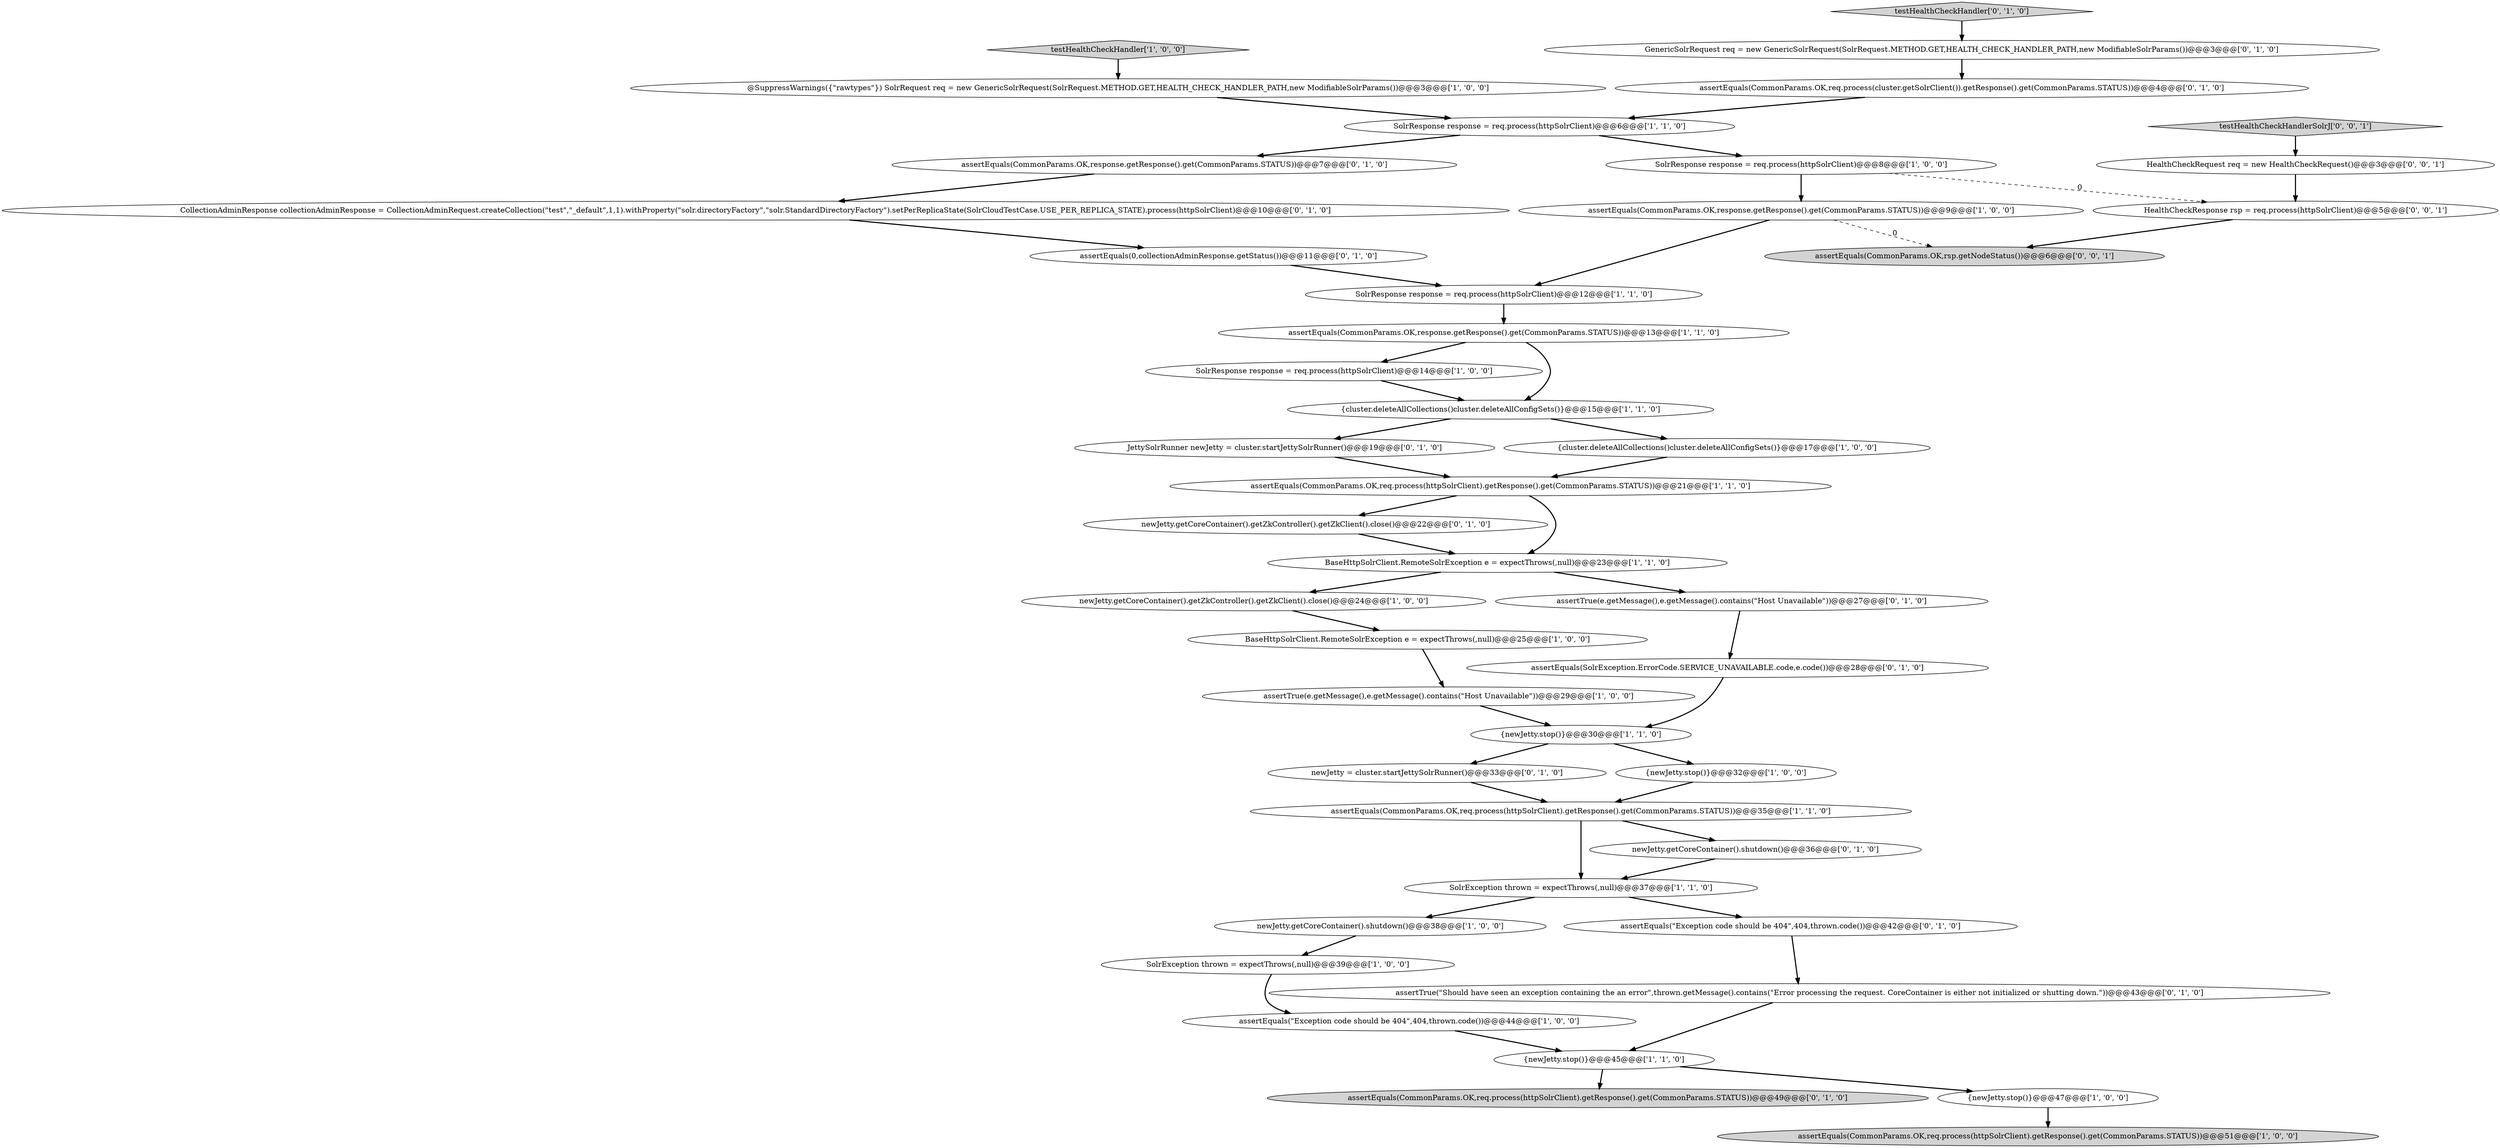 digraph {
16 [style = filled, label = "testHealthCheckHandler['1', '0', '0']", fillcolor = lightgray, shape = diamond image = "AAA0AAABBB1BBB"];
26 [style = filled, label = "newJetty.getCoreContainer().getZkController().getZkClient().close()@@@22@@@['0', '1', '0']", fillcolor = white, shape = ellipse image = "AAA0AAABBB2BBB"];
11 [style = filled, label = "SolrResponse response = req.process(httpSolrClient)@@@6@@@['1', '1', '0']", fillcolor = white, shape = ellipse image = "AAA0AAABBB1BBB"];
6 [style = filled, label = "SolrException thrown = expectThrows(,null)@@@37@@@['1', '1', '0']", fillcolor = white, shape = ellipse image = "AAA0AAABBB1BBB"];
29 [style = filled, label = "assertEquals(CommonParams.OK,req.process(httpSolrClient).getResponse().get(CommonParams.STATUS))@@@49@@@['0', '1', '0']", fillcolor = lightgray, shape = ellipse image = "AAA0AAABBB2BBB"];
38 [style = filled, label = "JettySolrRunner newJetty = cluster.startJettySolrRunner()@@@19@@@['0', '1', '0']", fillcolor = white, shape = ellipse image = "AAA0AAABBB2BBB"];
22 [style = filled, label = "@SuppressWarnings({\"rawtypes\"}) SolrRequest req = new GenericSolrRequest(SolrRequest.METHOD.GET,HEALTH_CHECK_HANDLER_PATH,new ModifiableSolrParams())@@@3@@@['1', '0', '0']", fillcolor = white, shape = ellipse image = "AAA0AAABBB1BBB"];
14 [style = filled, label = "assertEquals(CommonParams.OK,req.process(httpSolrClient).getResponse().get(CommonParams.STATUS))@@@51@@@['1', '0', '0']", fillcolor = lightgray, shape = ellipse image = "AAA0AAABBB1BBB"];
7 [style = filled, label = "newJetty.getCoreContainer().getZkController().getZkClient().close()@@@24@@@['1', '0', '0']", fillcolor = white, shape = ellipse image = "AAA0AAABBB1BBB"];
20 [style = filled, label = "assertEquals(CommonParams.OK,response.getResponse().get(CommonParams.STATUS))@@@13@@@['1', '1', '0']", fillcolor = white, shape = ellipse image = "AAA0AAABBB1BBB"];
43 [style = filled, label = "HealthCheckRequest req = new HealthCheckRequest()@@@3@@@['0', '0', '1']", fillcolor = white, shape = ellipse image = "AAA0AAABBB3BBB"];
23 [style = filled, label = "SolrResponse response = req.process(httpSolrClient)@@@14@@@['1', '0', '0']", fillcolor = white, shape = ellipse image = "AAA0AAABBB1BBB"];
33 [style = filled, label = "assertEquals(SolrException.ErrorCode.SERVICE_UNAVAILABLE.code,e.code())@@@28@@@['0', '1', '0']", fillcolor = white, shape = ellipse image = "AAA0AAABBB2BBB"];
39 [style = filled, label = "assertEquals(CommonParams.OK,req.process(cluster.getSolrClient()).getResponse().get(CommonParams.STATUS))@@@4@@@['0', '1', '0']", fillcolor = white, shape = ellipse image = "AAA0AAABBB2BBB"];
37 [style = filled, label = "newJetty.getCoreContainer().shutdown()@@@36@@@['0', '1', '0']", fillcolor = white, shape = ellipse image = "AAA0AAABBB2BBB"];
3 [style = filled, label = "newJetty.getCoreContainer().shutdown()@@@38@@@['1', '0', '0']", fillcolor = white, shape = ellipse image = "AAA0AAABBB1BBB"];
12 [style = filled, label = "{newJetty.stop()}@@@45@@@['1', '1', '0']", fillcolor = white, shape = ellipse image = "AAA0AAABBB1BBB"];
0 [style = filled, label = "BaseHttpSolrClient.RemoteSolrException e = expectThrows(,null)@@@23@@@['1', '1', '0']", fillcolor = white, shape = ellipse image = "AAA0AAABBB1BBB"];
40 [style = filled, label = "HealthCheckResponse rsp = req.process(httpSolrClient)@@@5@@@['0', '0', '1']", fillcolor = white, shape = ellipse image = "AAA0AAABBB3BBB"];
32 [style = filled, label = "assertEquals(\"Exception code should be 404\",404,thrown.code())@@@42@@@['0', '1', '0']", fillcolor = white, shape = ellipse image = "AAA0AAABBB2BBB"];
41 [style = filled, label = "assertEquals(CommonParams.OK,rsp.getNodeStatus())@@@6@@@['0', '0', '1']", fillcolor = lightgray, shape = ellipse image = "AAA0AAABBB3BBB"];
34 [style = filled, label = "newJetty = cluster.startJettySolrRunner()@@@33@@@['0', '1', '0']", fillcolor = white, shape = ellipse image = "AAA0AAABBB2BBB"];
36 [style = filled, label = "testHealthCheckHandler['0', '1', '0']", fillcolor = lightgray, shape = diamond image = "AAA0AAABBB2BBB"];
31 [style = filled, label = "assertTrue(e.getMessage(),e.getMessage().contains(\"Host Unavailable\"))@@@27@@@['0', '1', '0']", fillcolor = white, shape = ellipse image = "AAA0AAABBB2BBB"];
28 [style = filled, label = "assertEquals(0,collectionAdminResponse.getStatus())@@@11@@@['0', '1', '0']", fillcolor = white, shape = ellipse image = "AAA0AAABBB2BBB"];
27 [style = filled, label = "GenericSolrRequest req = new GenericSolrRequest(SolrRequest.METHOD.GET,HEALTH_CHECK_HANDLER_PATH,new ModifiableSolrParams())@@@3@@@['0', '1', '0']", fillcolor = white, shape = ellipse image = "AAA0AAABBB2BBB"];
35 [style = filled, label = "CollectionAdminResponse collectionAdminResponse = CollectionAdminRequest.createCollection(\"test\",\"_default\",1,1).withProperty(\"solr.directoryFactory\",\"solr.StandardDirectoryFactory\").setPerReplicaState(SolrCloudTestCase.USE_PER_REPLICA_STATE).process(httpSolrClient)@@@10@@@['0', '1', '0']", fillcolor = white, shape = ellipse image = "AAA0AAABBB2BBB"];
17 [style = filled, label = "{cluster.deleteAllCollections()cluster.deleteAllConfigSets()}@@@15@@@['1', '1', '0']", fillcolor = white, shape = ellipse image = "AAA0AAABBB1BBB"];
15 [style = filled, label = "assertEquals(CommonParams.OK,req.process(httpSolrClient).getResponse().get(CommonParams.STATUS))@@@21@@@['1', '1', '0']", fillcolor = white, shape = ellipse image = "AAA0AAABBB1BBB"];
24 [style = filled, label = "{cluster.deleteAllCollections()cluster.deleteAllConfigSets()}@@@17@@@['1', '0', '0']", fillcolor = white, shape = ellipse image = "AAA0AAABBB1BBB"];
5 [style = filled, label = "SolrException thrown = expectThrows(,null)@@@39@@@['1', '0', '0']", fillcolor = white, shape = ellipse image = "AAA0AAABBB1BBB"];
21 [style = filled, label = "assertEquals(CommonParams.OK,response.getResponse().get(CommonParams.STATUS))@@@9@@@['1', '0', '0']", fillcolor = white, shape = ellipse image = "AAA0AAABBB1BBB"];
9 [style = filled, label = "assertEquals(CommonParams.OK,req.process(httpSolrClient).getResponse().get(CommonParams.STATUS))@@@35@@@['1', '1', '0']", fillcolor = white, shape = ellipse image = "AAA0AAABBB1BBB"];
4 [style = filled, label = "SolrResponse response = req.process(httpSolrClient)@@@8@@@['1', '0', '0']", fillcolor = white, shape = ellipse image = "AAA0AAABBB1BBB"];
2 [style = filled, label = "SolrResponse response = req.process(httpSolrClient)@@@12@@@['1', '1', '0']", fillcolor = white, shape = ellipse image = "AAA0AAABBB1BBB"];
10 [style = filled, label = "assertEquals(\"Exception code should be 404\",404,thrown.code())@@@44@@@['1', '0', '0']", fillcolor = white, shape = ellipse image = "AAA0AAABBB1BBB"];
8 [style = filled, label = "{newJetty.stop()}@@@30@@@['1', '1', '0']", fillcolor = white, shape = ellipse image = "AAA0AAABBB1BBB"];
1 [style = filled, label = "{newJetty.stop()}@@@32@@@['1', '0', '0']", fillcolor = white, shape = ellipse image = "AAA0AAABBB1BBB"];
30 [style = filled, label = "assertTrue(\"Should have seen an exception containing the an error\",thrown.getMessage().contains(\"Error processing the request. CoreContainer is either not initialized or shutting down.\"))@@@43@@@['0', '1', '0']", fillcolor = white, shape = ellipse image = "AAA0AAABBB2BBB"];
42 [style = filled, label = "testHealthCheckHandlerSolrJ['0', '0', '1']", fillcolor = lightgray, shape = diamond image = "AAA0AAABBB3BBB"];
19 [style = filled, label = "BaseHttpSolrClient.RemoteSolrException e = expectThrows(,null)@@@25@@@['1', '0', '0']", fillcolor = white, shape = ellipse image = "AAA0AAABBB1BBB"];
18 [style = filled, label = "{newJetty.stop()}@@@47@@@['1', '0', '0']", fillcolor = white, shape = ellipse image = "AAA0AAABBB1BBB"];
13 [style = filled, label = "assertTrue(e.getMessage(),e.getMessage().contains(\"Host Unavailable\"))@@@29@@@['1', '0', '0']", fillcolor = white, shape = ellipse image = "AAA0AAABBB1BBB"];
25 [style = filled, label = "assertEquals(CommonParams.OK,response.getResponse().get(CommonParams.STATUS))@@@7@@@['0', '1', '0']", fillcolor = white, shape = ellipse image = "AAA0AAABBB2BBB"];
22->11 [style = bold, label=""];
11->25 [style = bold, label=""];
33->8 [style = bold, label=""];
20->23 [style = bold, label=""];
9->37 [style = bold, label=""];
11->4 [style = bold, label=""];
36->27 [style = bold, label=""];
27->39 [style = bold, label=""];
38->15 [style = bold, label=""];
1->9 [style = bold, label=""];
0->7 [style = bold, label=""];
17->38 [style = bold, label=""];
24->15 [style = bold, label=""];
42->43 [style = bold, label=""];
16->22 [style = bold, label=""];
5->10 [style = bold, label=""];
34->9 [style = bold, label=""];
21->41 [style = dashed, label="0"];
3->5 [style = bold, label=""];
35->28 [style = bold, label=""];
8->34 [style = bold, label=""];
19->13 [style = bold, label=""];
21->2 [style = bold, label=""];
9->6 [style = bold, label=""];
10->12 [style = bold, label=""];
8->1 [style = bold, label=""];
0->31 [style = bold, label=""];
15->0 [style = bold, label=""];
4->40 [style = dashed, label="0"];
6->32 [style = bold, label=""];
40->41 [style = bold, label=""];
25->35 [style = bold, label=""];
17->24 [style = bold, label=""];
15->26 [style = bold, label=""];
2->20 [style = bold, label=""];
37->6 [style = bold, label=""];
30->12 [style = bold, label=""];
6->3 [style = bold, label=""];
43->40 [style = bold, label=""];
12->18 [style = bold, label=""];
12->29 [style = bold, label=""];
20->17 [style = bold, label=""];
32->30 [style = bold, label=""];
7->19 [style = bold, label=""];
13->8 [style = bold, label=""];
18->14 [style = bold, label=""];
23->17 [style = bold, label=""];
31->33 [style = bold, label=""];
4->21 [style = bold, label=""];
28->2 [style = bold, label=""];
26->0 [style = bold, label=""];
39->11 [style = bold, label=""];
}
